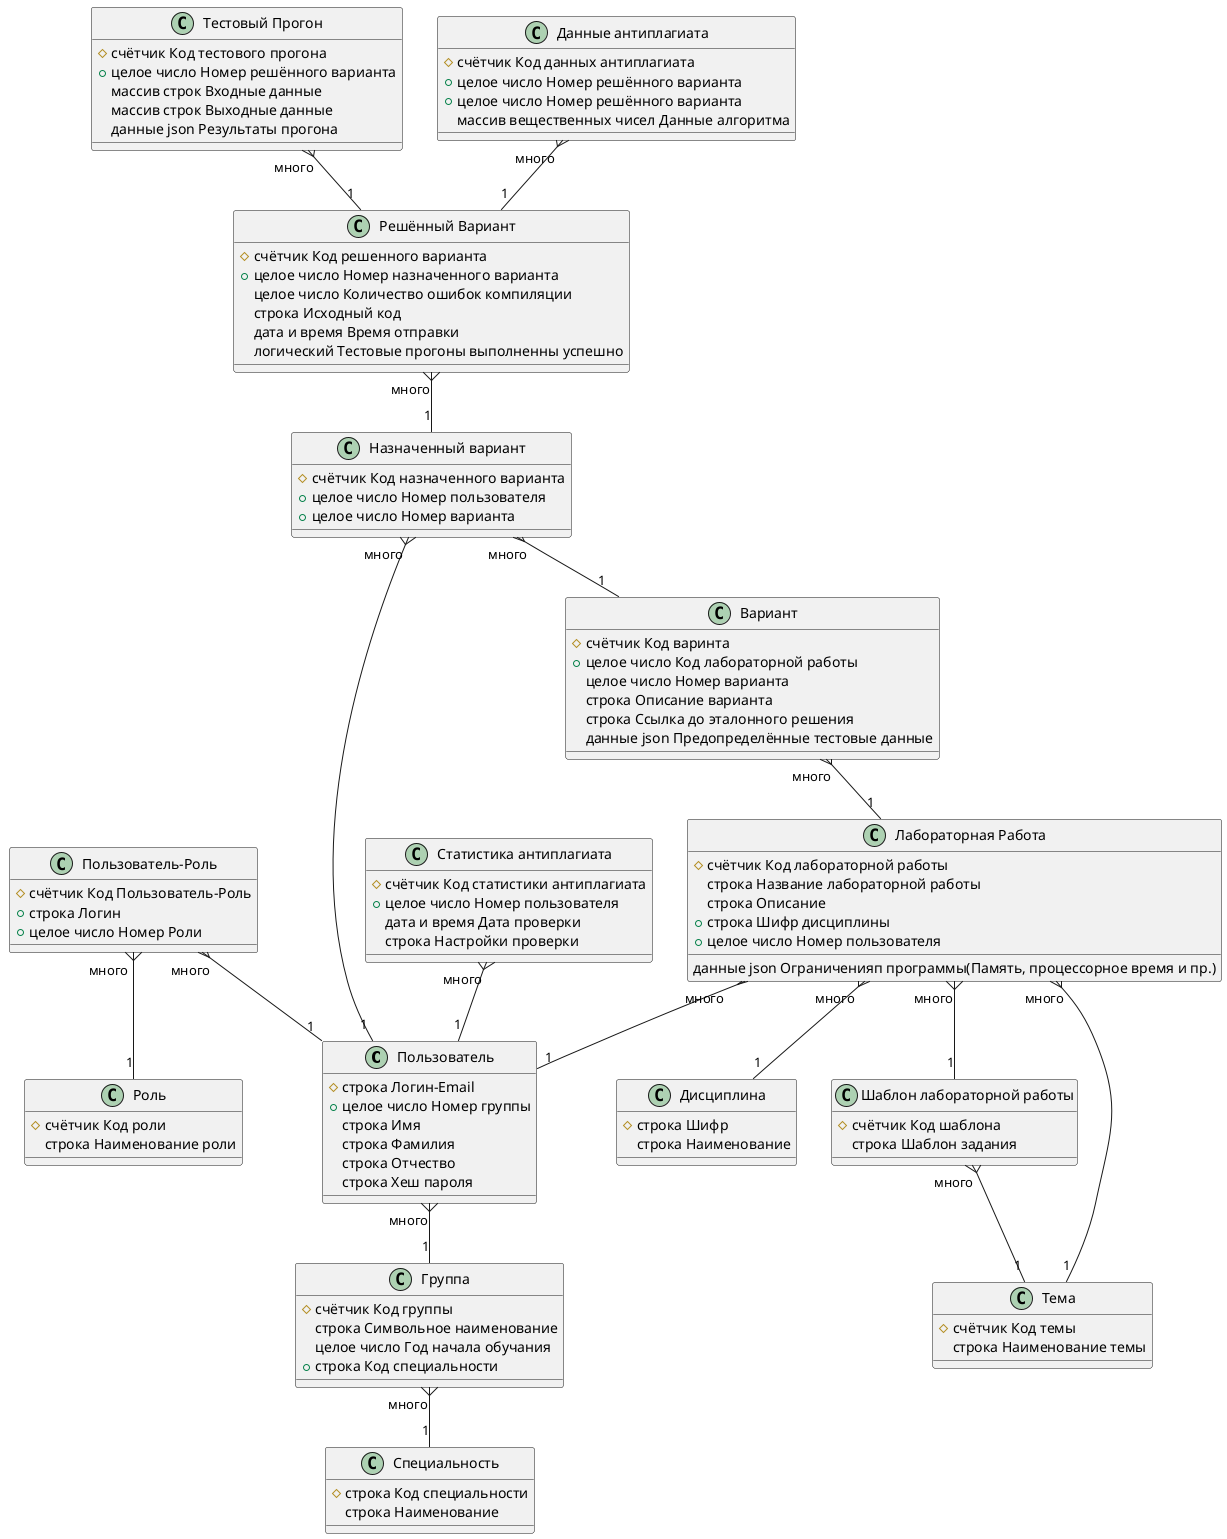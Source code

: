 @startuml ERDiagramm

class Пользователь
{
    # строка Логин-Email
    + целое число Номер группы
    строка Имя
    строка Фамилия
    строка Отчество
    строка Хеш пароля
}

class Роль
{
    # счётчик Код роли
    строка Наименование роли
}

class "Пользователь-Роль"
{
    # счётчик Код Пользователь-Роль
    + строка Логин
    + целое число Номер Роли
}

class "Лабораторная Работа"
{
    # счётчик Код лабораторной работы
    строка Название лабораторной работы
    строка Описание
    данные json Ограниченияп программы(Память, процессорное время и пр.)
    + строка Шифр дисциплины
    + целое число Номер пользователя
}

class Вариант
{
    # счётчик Код варинта
    + целое число Код лабораторной работы
    целое число Номер варианта
    строка Описание варианта
    строка Ссылка до эталонного решения
    данные json Предопределённые тестовые данные
}

class "Решённый Вариант"
{
    # счётчик Код решенного варианта
    + целое число Номер назначенного варианта
    целое число Количество ошибок компиляции
    строка Исходный код
    дата и время Время отправки
    логический Тестовые прогоны выполненны успешно
}

class "Тестовый Прогон"
{
    # счётчик Код тестового прогона
    + целое число Номер решённого варианта
    массив строк Входные данные
    массив строк Выходные данные
    данные json Результаты прогона
}

class Группа
{
    # счётчик Код группы
    строка Символьное наименование
    целое число Год начала обучания
    + строка Код специальности
}

class Дисциплина
{
    # строка Шифр
    строка Наименование
}

class "Данные антиплагиата"
{
    # счётчик Код данных антиплагиата
    + целое число Номер решённого варианта
    + целое число Номер решённого варианта
    массив вещественных чисел Данные алгоритма
}

class "Статистика антиплагиата"
{
    # счётчик Код статистики антиплагиата
    + целое число Номер пользователя
    дата и время Дата проверки
    строка Настройки проверки
}

class "Шаблон лабораторной работы"
{
    # счётчик Код шаблона
    строка Шаблон задания
}

class Специальность
{
    # строка Код специальности
    строка Наименование
}

class Тема
{
    # счётчик Код темы
    строка Наименование темы
}

class "Назначенный вариант"
{
    # счётчик Код назначенного варианта
    + целое число Номер пользователя
    + целое число Номер варианта
}

"Пользователь-Роль" "много" }-- "1" Пользователь
"Пользователь-Роль" "много "}-- "1" Роль

"Лабораторная Работа" "много" }-- "1" Дисциплина
"Данные антиплагиата" "много" }-- "1" "Решённый Вариант"
Вариант "много" }-- "1" "Лабораторная Работа"
"Назначенный вариант" "много" }-- "1" Вариант
"Назначенный вариант" "много" }-- "1" Пользователь
"Решённый Вариант" "много" }-- "1" "Назначенный вариант"
Пользователь "много" }-- "1" Группа
Группа "много" }-- "1" Специальность
"Лабораторная Работа" "много" }-- "1" Тема
"Шаблон лабораторной работы" "много" }-- "1" Тема
"Статистика антиплагиата" "много" }-- "1" Пользователь
"Лабораторная Работа" "много" }-- "1" "Шаблон лабораторной работы"
"Лабораторная Работа" "много" }-- "1" Пользователь
"Тестовый Прогон" "много" }-- "1" "Решённый Вариант"

@enduml